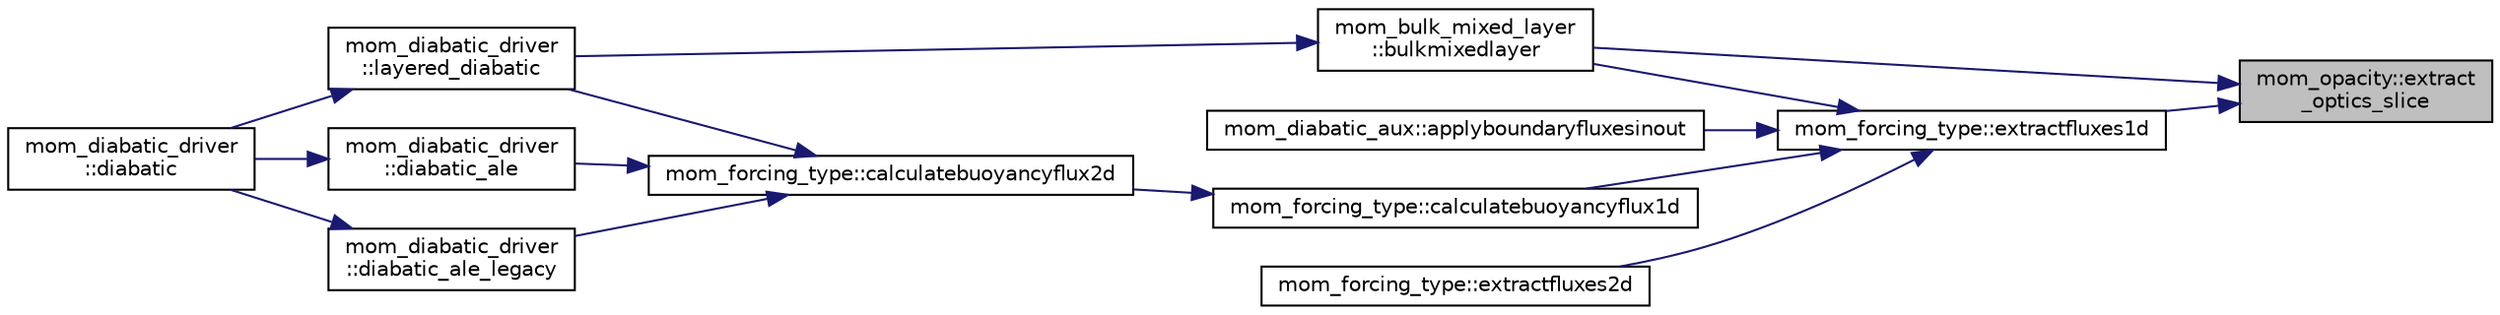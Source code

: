 digraph "mom_opacity::extract_optics_slice"
{
 // INTERACTIVE_SVG=YES
 // LATEX_PDF_SIZE
  edge [fontname="Helvetica",fontsize="10",labelfontname="Helvetica",labelfontsize="10"];
  node [fontname="Helvetica",fontsize="10",shape=record];
  rankdir="RL";
  Node1 [label="mom_opacity::extract\l_optics_slice",height=0.2,width=0.4,color="black", fillcolor="grey75", style="filled", fontcolor="black",tooltip="This subroutine returns a 2-d slice at constant j of fields from an optics_type, with the potential f..."];
  Node1 -> Node2 [dir="back",color="midnightblue",fontsize="10",style="solid",fontname="Helvetica"];
  Node2 [label="mom_bulk_mixed_layer\l::bulkmixedlayer",height=0.2,width=0.4,color="black", fillcolor="white", style="filled",URL="$namespacemom__bulk__mixed__layer.html#ad6b69cad68bd88aa1deee0481fd3cc59",tooltip="This subroutine partially steps the bulk mixed layer model. The following processes are executed,..."];
  Node2 -> Node3 [dir="back",color="midnightblue",fontsize="10",style="solid",fontname="Helvetica"];
  Node3 [label="mom_diabatic_driver\l::layered_diabatic",height=0.2,width=0.4,color="black", fillcolor="white", style="filled",URL="$namespacemom__diabatic__driver.html#a71d8d849db16be4b87c2650b49f01c82",tooltip="Imposes the diapycnal mass fluxes and the accompanying diapycnal advection of momentum and tracers us..."];
  Node3 -> Node4 [dir="back",color="midnightblue",fontsize="10",style="solid",fontname="Helvetica"];
  Node4 [label="mom_diabatic_driver\l::diabatic",height=0.2,width=0.4,color="black", fillcolor="white", style="filled",URL="$namespacemom__diabatic__driver.html#a9005de9f3ad26b32de53e3cd9826b9b9",tooltip="This subroutine imposes the diapycnal mass fluxes and the accompanying diapycnal advection of momentu..."];
  Node1 -> Node5 [dir="back",color="midnightblue",fontsize="10",style="solid",fontname="Helvetica"];
  Node5 [label="mom_forcing_type::extractfluxes1d",height=0.2,width=0.4,color="black", fillcolor="white", style="filled",URL="$namespacemom__forcing__type.html#af676e516c2d3f88e56494bc14642ef7a",tooltip="This subroutine extracts fluxes from the surface fluxes type. It works on a j-row for optimization pu..."];
  Node5 -> Node6 [dir="back",color="midnightblue",fontsize="10",style="solid",fontname="Helvetica"];
  Node6 [label="mom_diabatic_aux::applyboundaryfluxesinout",height=0.2,width=0.4,color="black", fillcolor="white", style="filled",URL="$namespacemom__diabatic__aux.html#ae7a279c765fa370c302532c13a1adaca",tooltip="Update the thickness, temperature, and salinity due to thermodynamic boundary forcing (contained in f..."];
  Node5 -> Node2 [dir="back",color="midnightblue",fontsize="10",style="solid",fontname="Helvetica"];
  Node5 -> Node7 [dir="back",color="midnightblue",fontsize="10",style="solid",fontname="Helvetica"];
  Node7 [label="mom_forcing_type::calculatebuoyancyflux1d",height=0.2,width=0.4,color="black", fillcolor="white", style="filled",URL="$namespacemom__forcing__type.html#a406a512f0d5b45c873fa91110ca7c387",tooltip="This routine calculates surface buoyancy flux by adding up the heat, FW & salt fluxes...."];
  Node7 -> Node8 [dir="back",color="midnightblue",fontsize="10",style="solid",fontname="Helvetica"];
  Node8 [label="mom_forcing_type::calculatebuoyancyflux2d",height=0.2,width=0.4,color="black", fillcolor="white", style="filled",URL="$namespacemom__forcing__type.html#ae84373c4a259bd04330ec673af0fa536",tooltip="Calculates surface buoyancy flux by adding up the heat, FW and salt fluxes, for 2d arrays...."];
  Node8 -> Node9 [dir="back",color="midnightblue",fontsize="10",style="solid",fontname="Helvetica"];
  Node9 [label="mom_diabatic_driver\l::diabatic_ale",height=0.2,width=0.4,color="black", fillcolor="white", style="filled",URL="$namespacemom__diabatic__driver.html#ae57c48925de75712384e859a851c8c40",tooltip="This subroutine imposes the diapycnal mass fluxes and the accompanying diapycnal advection of momentu..."];
  Node9 -> Node4 [dir="back",color="midnightblue",fontsize="10",style="solid",fontname="Helvetica"];
  Node8 -> Node10 [dir="back",color="midnightblue",fontsize="10",style="solid",fontname="Helvetica"];
  Node10 [label="mom_diabatic_driver\l::diabatic_ale_legacy",height=0.2,width=0.4,color="black", fillcolor="white", style="filled",URL="$namespacemom__diabatic__driver.html#a598d99106680c83e410a0a51a59588ea",tooltip="Applies diabatic forcing and diapycnal mixing of temperature, salinity and other tracers for use with..."];
  Node10 -> Node4 [dir="back",color="midnightblue",fontsize="10",style="solid",fontname="Helvetica"];
  Node8 -> Node3 [dir="back",color="midnightblue",fontsize="10",style="solid",fontname="Helvetica"];
  Node5 -> Node11 [dir="back",color="midnightblue",fontsize="10",style="solid",fontname="Helvetica"];
  Node11 [label="mom_forcing_type::extractfluxes2d",height=0.2,width=0.4,color="black", fillcolor="white", style="filled",URL="$namespacemom__forcing__type.html#a86e5f73e34973c321ab80f2515336eec",tooltip="2d wrapper for 1d extract fluxes from surface fluxes type. This subroutine extracts fluxes from the s..."];
}
